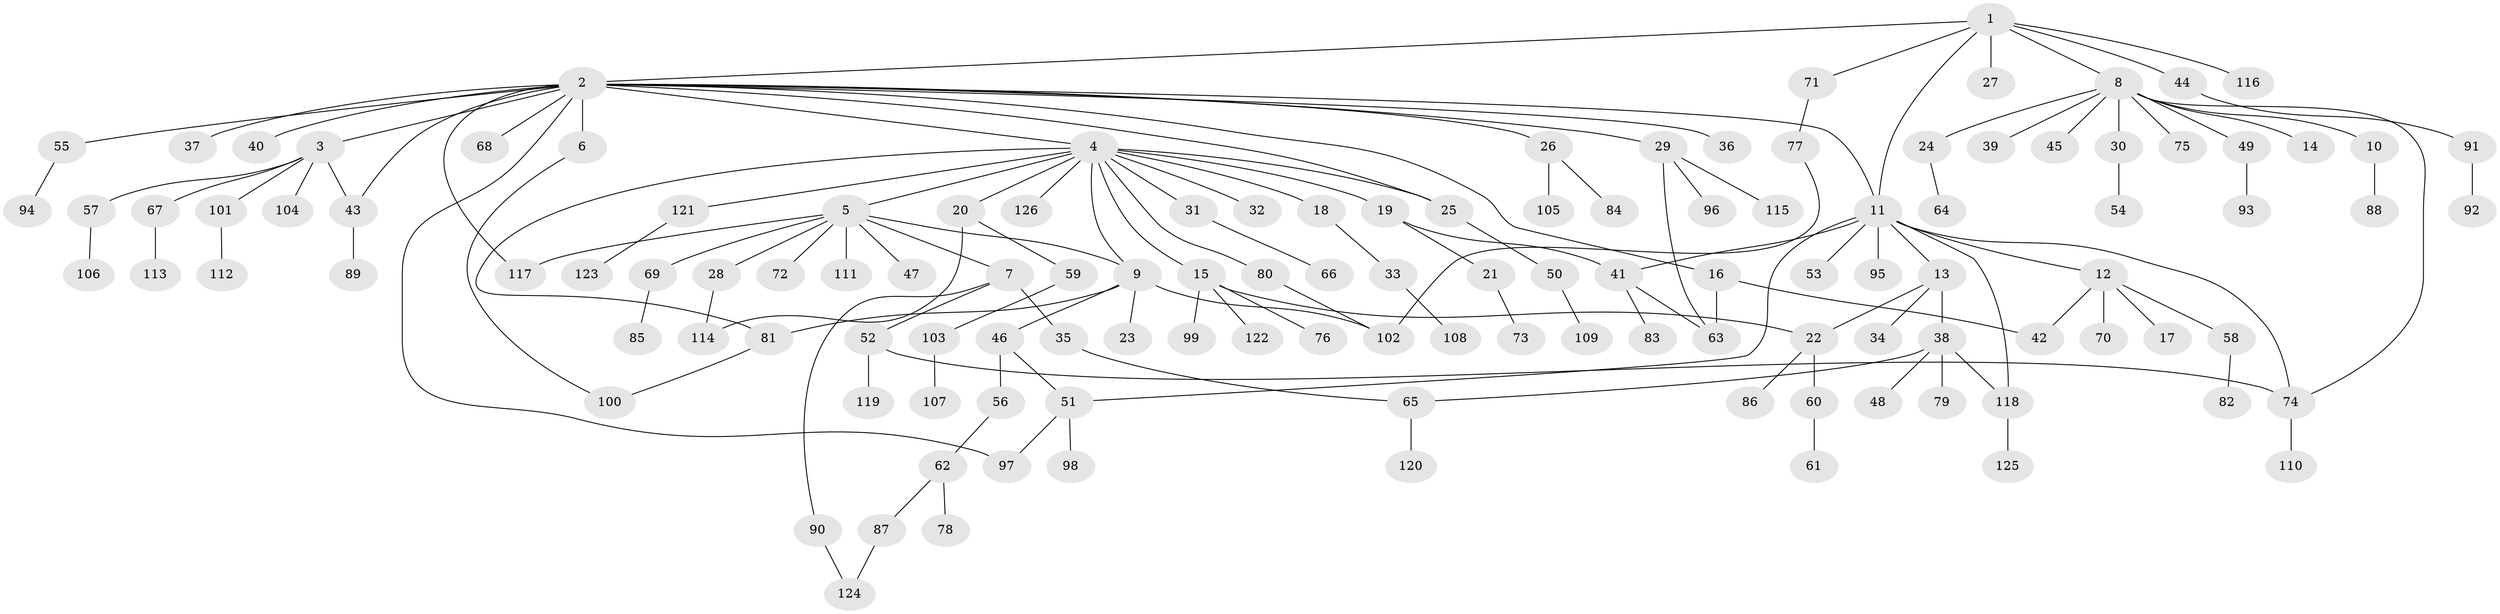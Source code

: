 // Generated by graph-tools (version 1.1) at 2025/25/03/09/25 03:25:58]
// undirected, 126 vertices, 147 edges
graph export_dot {
graph [start="1"]
  node [color=gray90,style=filled];
  1;
  2;
  3;
  4;
  5;
  6;
  7;
  8;
  9;
  10;
  11;
  12;
  13;
  14;
  15;
  16;
  17;
  18;
  19;
  20;
  21;
  22;
  23;
  24;
  25;
  26;
  27;
  28;
  29;
  30;
  31;
  32;
  33;
  34;
  35;
  36;
  37;
  38;
  39;
  40;
  41;
  42;
  43;
  44;
  45;
  46;
  47;
  48;
  49;
  50;
  51;
  52;
  53;
  54;
  55;
  56;
  57;
  58;
  59;
  60;
  61;
  62;
  63;
  64;
  65;
  66;
  67;
  68;
  69;
  70;
  71;
  72;
  73;
  74;
  75;
  76;
  77;
  78;
  79;
  80;
  81;
  82;
  83;
  84;
  85;
  86;
  87;
  88;
  89;
  90;
  91;
  92;
  93;
  94;
  95;
  96;
  97;
  98;
  99;
  100;
  101;
  102;
  103;
  104;
  105;
  106;
  107;
  108;
  109;
  110;
  111;
  112;
  113;
  114;
  115;
  116;
  117;
  118;
  119;
  120;
  121;
  122;
  123;
  124;
  125;
  126;
  1 -- 2;
  1 -- 8;
  1 -- 11;
  1 -- 27;
  1 -- 44;
  1 -- 71;
  1 -- 116;
  2 -- 3;
  2 -- 4;
  2 -- 6;
  2 -- 11;
  2 -- 16;
  2 -- 25;
  2 -- 26;
  2 -- 29;
  2 -- 36;
  2 -- 37;
  2 -- 40;
  2 -- 43;
  2 -- 55;
  2 -- 68;
  2 -- 97;
  2 -- 117;
  3 -- 43;
  3 -- 57;
  3 -- 67;
  3 -- 101;
  3 -- 104;
  4 -- 5;
  4 -- 9;
  4 -- 15;
  4 -- 18;
  4 -- 19;
  4 -- 20;
  4 -- 25;
  4 -- 31;
  4 -- 32;
  4 -- 80;
  4 -- 81;
  4 -- 121;
  4 -- 126;
  5 -- 7;
  5 -- 9;
  5 -- 28;
  5 -- 47;
  5 -- 69;
  5 -- 72;
  5 -- 111;
  5 -- 117;
  6 -- 100;
  7 -- 35;
  7 -- 52;
  7 -- 90;
  8 -- 10;
  8 -- 14;
  8 -- 24;
  8 -- 30;
  8 -- 39;
  8 -- 45;
  8 -- 49;
  8 -- 74;
  8 -- 75;
  9 -- 23;
  9 -- 46;
  9 -- 81;
  9 -- 102;
  10 -- 88;
  11 -- 12;
  11 -- 13;
  11 -- 41;
  11 -- 51;
  11 -- 53;
  11 -- 74;
  11 -- 95;
  11 -- 118;
  12 -- 17;
  12 -- 42;
  12 -- 58;
  12 -- 70;
  13 -- 22;
  13 -- 34;
  13 -- 38;
  15 -- 22;
  15 -- 76;
  15 -- 99;
  15 -- 122;
  16 -- 42;
  16 -- 63;
  18 -- 33;
  19 -- 21;
  19 -- 41;
  20 -- 59;
  20 -- 114;
  21 -- 73;
  22 -- 60;
  22 -- 86;
  24 -- 64;
  25 -- 50;
  26 -- 84;
  26 -- 105;
  28 -- 114;
  29 -- 63;
  29 -- 96;
  29 -- 115;
  30 -- 54;
  31 -- 66;
  33 -- 108;
  35 -- 65;
  38 -- 48;
  38 -- 65;
  38 -- 79;
  38 -- 118;
  41 -- 63;
  41 -- 83;
  43 -- 89;
  44 -- 91;
  46 -- 51;
  46 -- 56;
  49 -- 93;
  50 -- 109;
  51 -- 97;
  51 -- 98;
  52 -- 74;
  52 -- 119;
  55 -- 94;
  56 -- 62;
  57 -- 106;
  58 -- 82;
  59 -- 103;
  60 -- 61;
  62 -- 78;
  62 -- 87;
  65 -- 120;
  67 -- 113;
  69 -- 85;
  71 -- 77;
  74 -- 110;
  77 -- 102;
  80 -- 102;
  81 -- 100;
  87 -- 124;
  90 -- 124;
  91 -- 92;
  101 -- 112;
  103 -- 107;
  118 -- 125;
  121 -- 123;
}

